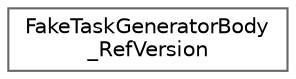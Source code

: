 digraph "类继承关系图"
{
 // LATEX_PDF_SIZE
  bgcolor="transparent";
  edge [fontname=Helvetica,fontsize=10,labelfontname=Helvetica,labelfontsize=10];
  node [fontname=Helvetica,fontsize=10,shape=box,height=0.2,width=0.4];
  rankdir="LR";
  Node0 [id="Node000000",label="FakeTaskGeneratorBody\l_RefVersion",height=0.2,width=0.4,color="grey40", fillcolor="white", style="filled",URL="$class_fake_task_generator_body___ref_version.html",tooltip=" "];
}
